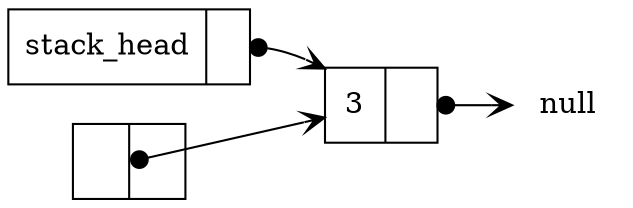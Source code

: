 digraph circular_linked_list {
        rankdir=LR;
        node [shape=record];
        head [label="{ stack_head | <next>  }"]
        del_node [label="{ | <next>  }"]
        a [label="{ 3 | <next>  }"]
        null [shape=none, label="null"];
        head:next -> a [arrowhead=vee, arrowtail=dot, dir=both, tailclip=false];
        a:next -> null   [arrowhead=vee, arrowtail=dot, dir=both, tailclip=false];
        del_node -> a [arrowhead=vee, arrowtail=dot, dir=both, tailclip=false];
}

